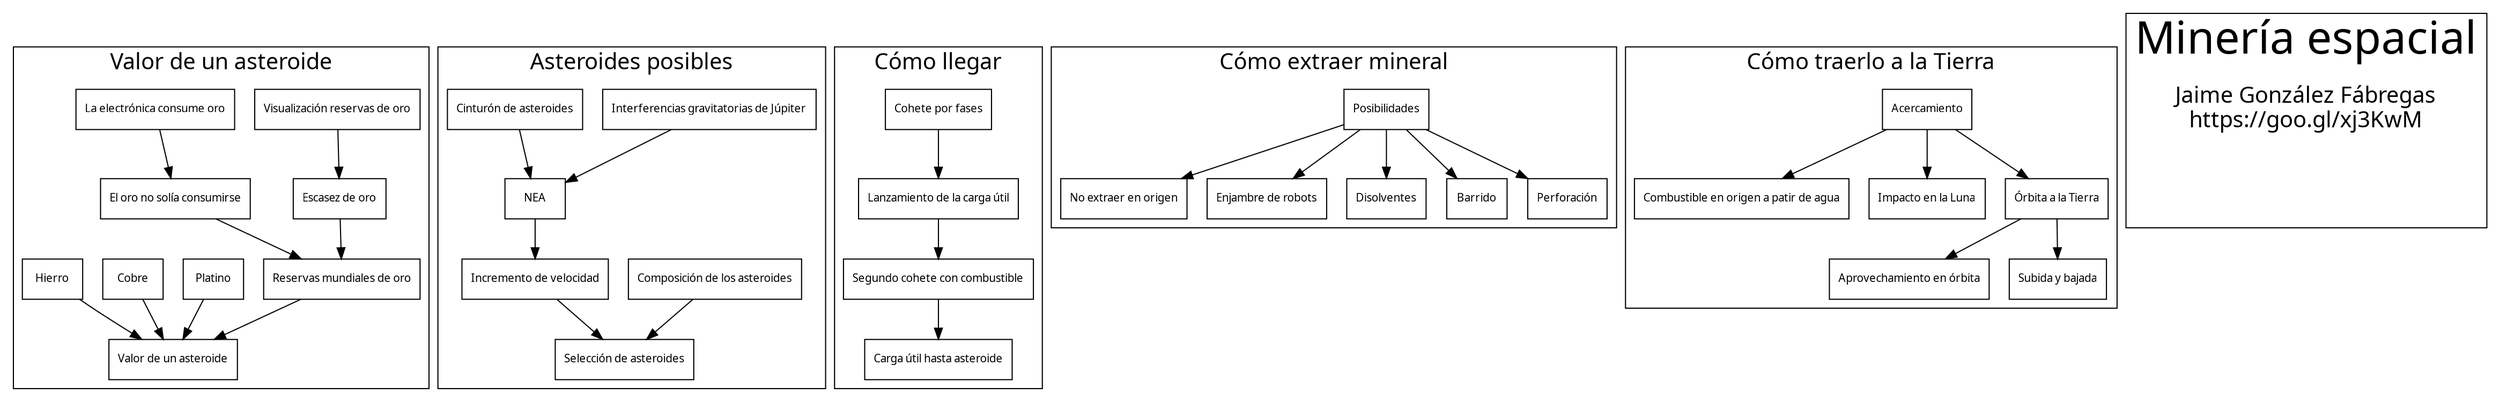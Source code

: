 digraph {
        graph [fontsize=20 fontname="Verdana" compound=true];
        node [shape=box fontsize=10 fontname="Verdana"];
        //ratio="fill";
        //size="11.7,8.3!";
        //margin=0;
        
        subgraph cluster_valor {
                label="Valor de un asteroide";
                sortv=1;
                
                reservas_mundiales_oro [label="Reservas mundiales de oro"];
                valor_asteroide [label="Valor de un asteroide"];
                hay_poco_oro [label="Escasez de oro"];
                comparacion_humanitas [label="Visualización reservas de oro"];
                oro_consumible [label="La electrónica consume oro"];
                oro_reutilizado [label="El oro no solía consumirse"];
                
                
                
                
                reservas_mundiales_oro -> valor_asteroide;
                Platino -> valor_asteroide;
                Cobre -> valor_asteroide;
                Hierro -> valor_asteroide;

                hay_poco_oro -> reservas_mundiales_oro;
                
                
                comparacion_humanitas -> hay_poco_oro;
                oro_consumible -> oro_reutilizado;
                oro_reutilizado -> reservas_mundiales_oro;



                
        }


        subgraph cluster_posibles {
                label="Asteroides posibles";
                sortv=2;

                composicion_asteroide [label="Composición de los asteroides"];
                que_asteroides [label="Selección de asteroides"];
                interferencias_jupiter [label="Interferencias gravitatorias de Júpiter"];
                cinturon_asteroides [label="Cinturón de asteroides"];
                incremento_velocidad [label="Incremento de velocidad"];
                
                
                
                composicion_asteroide -> que_asteroides;
                incremento_velocidad -> que_asteroides;
                interferencias_jupiter -> NEA;
                cinturon_asteroides -> NEA;
                NEA -> incremento_velocidad;
        }

        subgraph cluster_como_llegar {
                label="Cómo llegar";
                sortv=3;

                lanzamiento_carga_util [label="Lanzamiento de la carga útil"];
                carga_util_hasta_asteroide [label="Carga útil hasta asteroide"];
                segundo_cohete [label="Segundo cohete con combustible"];
                cohete_por_fases [label="Cohete por fases"];
                
                cohete_por_fases -> lanzamiento_carga_util;
                segundo_cohete -> carga_util_hasta_asteroide;
                lanzamiento_carga_util -> segundo_cohete ;
        }

        subgraph cluster_como_extraer  {
                label="Cómo extraer mineral";
                sortv=4;

                sin_extraer [label="No extraer en origen"];
                enjambre_robots [label="Enjambre de robots"];
                
                Posibilidades -> sin_extraer, enjambre_robots, Disolventes, Barrido, Perforación;
        }

        subgraph cluster_como_traer {
                label="Cómo traerlo a la Tierra";
                sortv=5;


                combustible_de_agua [label="Combustible en origen a patir de agua"];
                hasta_luna [label="Impacto en la Luna"];
                hasta_orbita [label="Órbita a la Tierra"];
                construccion_en_orbita [label="Aprovechamiento en órbita"];
                subida_y_bajada [label="Subida y bajada"];
                
                
                Acercamiento -> combustible_de_agua, hasta_luna, hasta_orbita;

                hasta_orbita -> construccion_en_orbita, subida_y_bajada;
        }


        subgraph cluster_leyenda{
                graph [fontsize=40 fontname="Verdana" compound=true];
                node [shape=none fontsize=20 fontname="Verdana"];
                sortv=6;


                label="Minería espacial";

                creditos[label="Jaime González Fábregas\nhttps://goo.gl/xj3KwM"];
                qr[image="mineria-espacial-qr.png", label=""];
                creditos -> qr [style=invis];
                
                
                
        }
}





